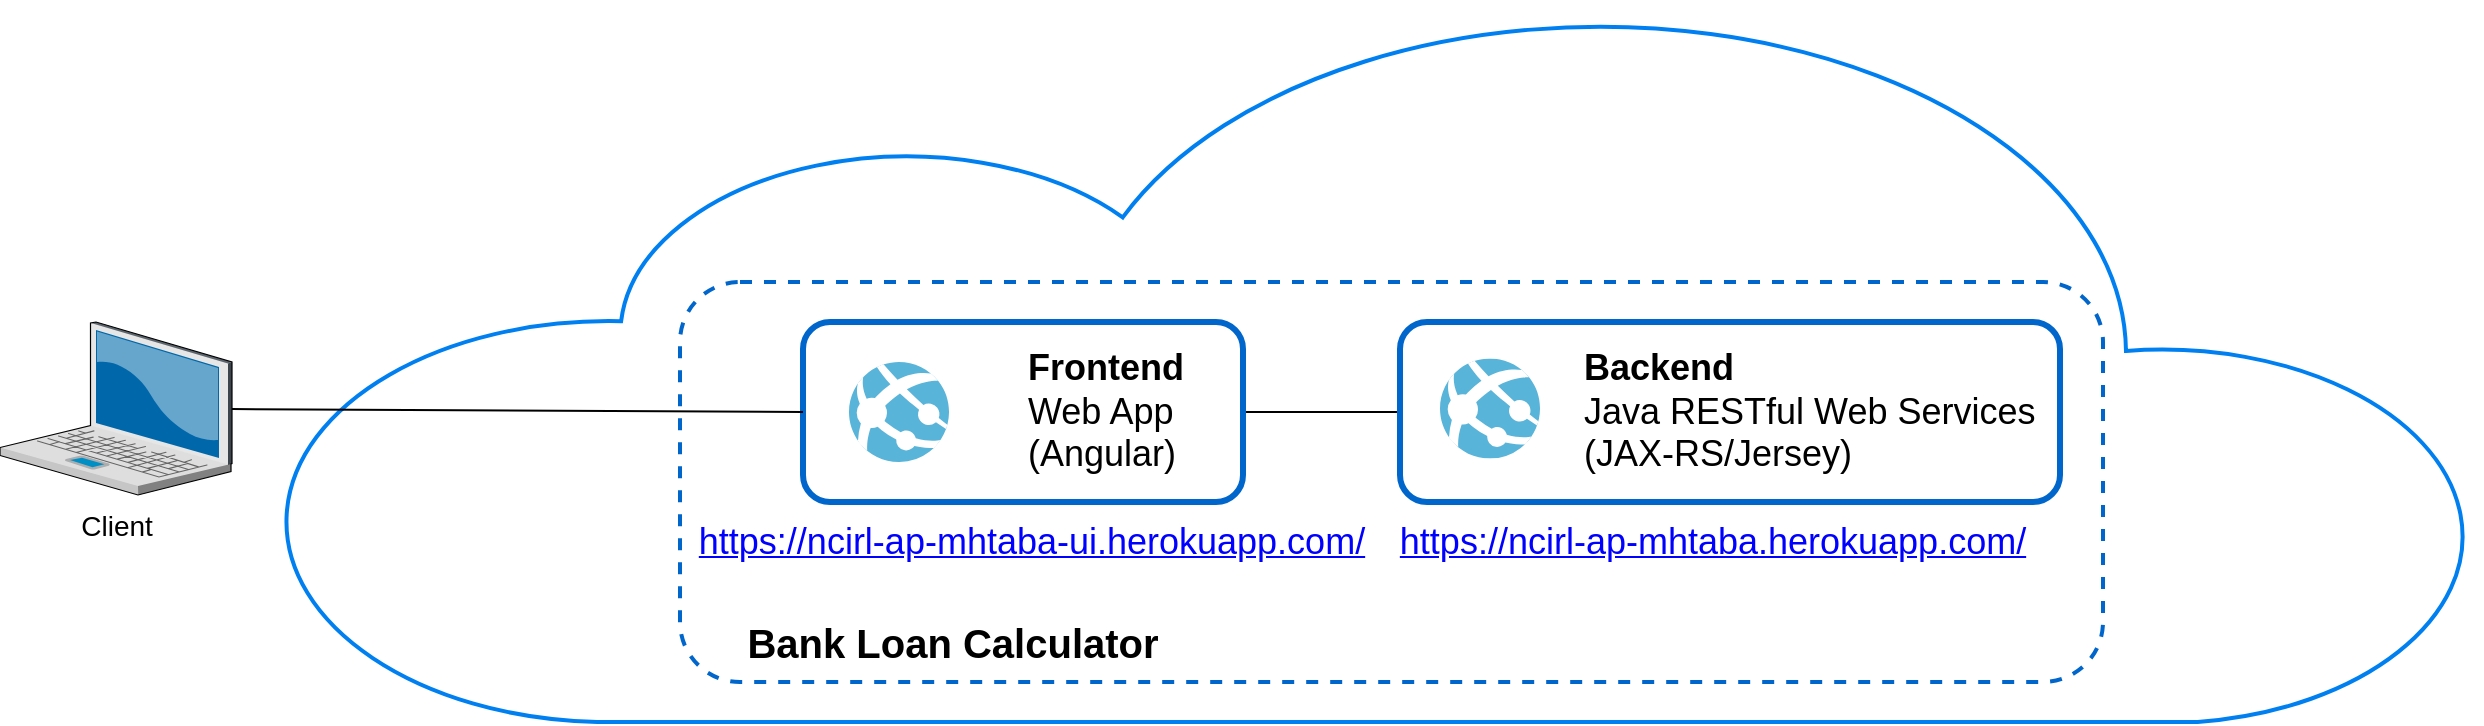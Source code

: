 <mxfile version="13.9.9" type="device"><diagram name="Page-1" id="e3a06f82-3646-2815-327d-82caf3d4e204"><mxGraphModel dx="1280" dy="2274" grid="1" gridSize="10" guides="1" tooltips="1" connect="1" arrows="1" fold="1" page="1" pageScale="1.5" pageWidth="1169" pageHeight="826" background="none" math="0" shadow="0"><root><mxCell id="0" style=";html=1;"/><mxCell id="1" style=";html=1;" parent="0"/><mxCell id="rOqAxRXVPrw213geC655-19" value="" style="html=1;verticalLabelPosition=bottom;align=center;labelBackgroundColor=#ffffff;verticalAlign=top;strokeWidth=2;strokeColor=#0080F0;shadow=0;dashed=0;shape=mxgraph.ios7.icons.cloud;" parent="1" vertex="1"><mxGeometry x="370" y="-630" width="1100" height="360" as="geometry"/></mxCell><mxCell id="rOqAxRXVPrw213geC655-22" value="" style="rounded=1;whiteSpace=wrap;html=1;shadow=0;glass=0;sketch=0;strokeColor=#0066CC;strokeWidth=2;gradientColor=none;fillColor=none;dashed=1;" parent="1" vertex="1"><mxGeometry x="570" y="-490" width="711.5" height="200" as="geometry"/></mxCell><mxCell id="rOqAxRXVPrw213geC655-12" style="edgeStyle=orthogonalEdgeStyle;rounded=0;orthogonalLoop=1;jettySize=auto;html=1;entryX=0;entryY=0.5;entryDx=0;entryDy=0;strokeWidth=1;endArrow=none;endFill=0;" parent="1" source="rOqAxRXVPrw213geC655-3" target="rOqAxRXVPrw213geC655-8" edge="1"><mxGeometry relative="1" as="geometry"/></mxCell><mxCell id="rOqAxRXVPrw213geC655-3" value="" style="rounded=1;whiteSpace=wrap;html=1;strokeWidth=3;strokeColor=#0066CC;" parent="1" vertex="1"><mxGeometry x="631.5" y="-470" width="220" height="90" as="geometry"/></mxCell><mxCell id="rOqAxRXVPrw213geC655-2" value="" style="aspect=fixed;html=1;points=[];align=center;image;fontSize=12;image=img/lib/mscae/App_Services.svg;" parent="1" vertex="1"><mxGeometry x="654.5" y="-450" width="50" height="50" as="geometry"/></mxCell><mxCell id="rOqAxRXVPrw213geC655-5" value="&lt;font style=&quot;font-size: 18px&quot;&gt;&lt;b&gt;Frontend &lt;/b&gt;Web App (Angular)&lt;/font&gt;" style="text;html=1;strokeColor=none;fillColor=none;align=left;verticalAlign=middle;whiteSpace=wrap;rounded=0;" parent="1" vertex="1"><mxGeometry x="741.5" y="-450" width="100" height="50" as="geometry"/></mxCell><mxCell id="rOqAxRXVPrw213geC655-6" value="&lt;font color=&quot;#0000ff&quot;&gt;&lt;span style=&quot;font-size: 18px&quot;&gt;&lt;u&gt;https://ncirl-ap-mhtaba-ui.herokuapp.com/&lt;/u&gt;&lt;/span&gt;&lt;/font&gt;" style="text;html=1;strokeColor=none;fillColor=none;align=center;verticalAlign=middle;whiteSpace=wrap;rounded=0;" parent="1" vertex="1"><mxGeometry x="570" y="-370" width="351.5" height="20" as="geometry"/></mxCell><mxCell id="rOqAxRXVPrw213geC655-8" value="" style="rounded=1;whiteSpace=wrap;html=1;strokeWidth=3;strokeColor=#0066CC;glass=0;shadow=0;sketch=0;" parent="1" vertex="1"><mxGeometry x="930" y="-470" width="330" height="90" as="geometry"/></mxCell><mxCell id="rOqAxRXVPrw213geC655-9" value="" style="aspect=fixed;html=1;points=[];align=center;image;fontSize=12;image=img/lib/mscae/App_Services.svg;" parent="1" vertex="1"><mxGeometry x="950" y="-451.75" width="50" height="50" as="geometry"/></mxCell><mxCell id="rOqAxRXVPrw213geC655-10" value="&lt;font style=&quot;font-size: 18px&quot;&gt;&lt;b&gt;Backend&lt;/b&gt;&lt;br&gt;Java RESTful Web Services&lt;br&gt;(JAX-RS/Jersey)&lt;br&gt;&lt;/font&gt;" style="text;html=1;strokeColor=none;fillColor=none;align=left;verticalAlign=middle;whiteSpace=wrap;rounded=0;" parent="1" vertex="1"><mxGeometry x="1020" y="-455" width="260" height="60" as="geometry"/></mxCell><mxCell id="rOqAxRXVPrw213geC655-11" value="&lt;font color=&quot;#0000ff&quot;&gt;&lt;span style=&quot;font-size: 18px&quot;&gt;&lt;u&gt;https://ncirl-ap-mhtaba.herokuapp.com/&lt;/u&gt;&lt;/span&gt;&lt;/font&gt;" style="text;html=1;strokeColor=none;fillColor=none;align=center;verticalAlign=middle;whiteSpace=wrap;rounded=0;" parent="1" vertex="1"><mxGeometry x="921.5" y="-370" width="328.5" height="20" as="geometry"/></mxCell><mxCell id="rOqAxRXVPrw213geC655-17" value="&lt;font style=&quot;font-size: 20px&quot;&gt;&lt;b&gt;Bank Loan Calculator&lt;/b&gt;&lt;/font&gt;" style="text;html=1;strokeColor=none;fillColor=none;align=center;verticalAlign=middle;whiteSpace=wrap;rounded=0;strokeWidth=5;" parent="1" vertex="1"><mxGeometry x="581.5" y="-320" width="248.5" height="20" as="geometry"/></mxCell><mxCell id="rOqAxRXVPrw213geC655-26" style="rounded=0;orthogonalLoop=1;jettySize=auto;html=1;entryX=0;entryY=0.5;entryDx=0;entryDy=0;endArrow=none;endFill=0;strokeColor=#000000;strokeWidth=1;" parent="1" source="rOqAxRXVPrw213geC655-25" target="rOqAxRXVPrw213geC655-3" edge="1"><mxGeometry relative="1" as="geometry"/></mxCell><mxCell id="rOqAxRXVPrw213geC655-25" value="Client" style="verticalLabelPosition=bottom;aspect=fixed;html=1;verticalAlign=top;strokeColor=none;shape=mxgraph.citrix.laptop_2;fillColor=#66B2FF;gradientColor=#0066CC;fontSize=14;" parent="1" vertex="1"><mxGeometry x="230.0" y="-470" width="116" height="86.5" as="geometry"/></mxCell></root></mxGraphModel></diagram></mxfile>